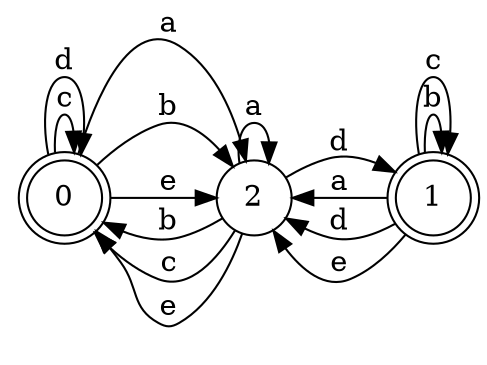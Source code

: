digraph n3_2 {
__start0 [label="" shape="none"];

rankdir=LR;
size="8,5";

s0 [style="rounded,filled", color="black", fillcolor="white" shape="doublecircle", label="0"];
s1 [style="rounded,filled", color="black", fillcolor="white" shape="doublecircle", label="1"];
s2 [style="filled", color="black", fillcolor="white" shape="circle", label="2"];
s0 -> s2 [label="a"];
s0 -> s2 [label="b"];
s0 -> s0 [label="c"];
s0 -> s0 [label="d"];
s0 -> s2 [label="e"];
s1 -> s2 [label="a"];
s1 -> s1 [label="b"];
s1 -> s1 [label="c"];
s1 -> s2 [label="d"];
s1 -> s2 [label="e"];
s2 -> s2 [label="a"];
s2 -> s0 [label="b"];
s2 -> s0 [label="c"];
s2 -> s1 [label="d"];
s2 -> s0 [label="e"];

}